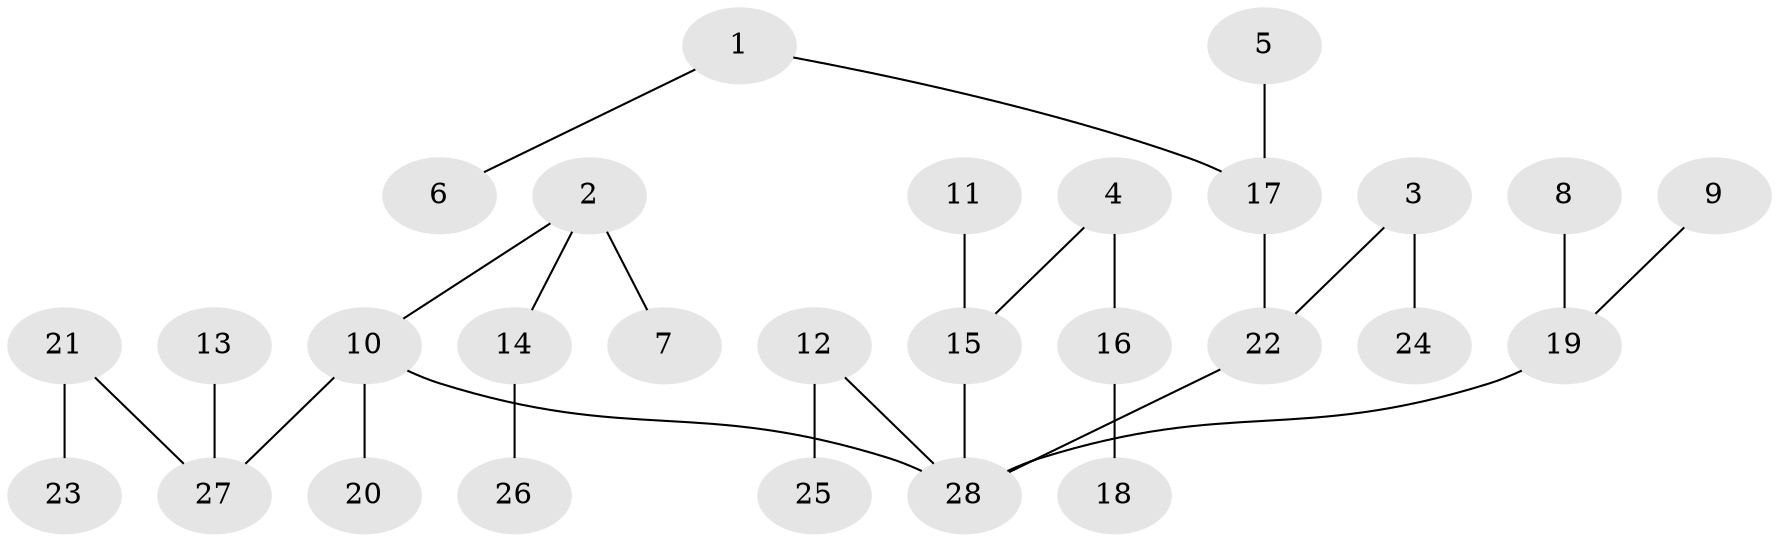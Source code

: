 // original degree distribution, {6: 0.03636363636363636, 4: 0.05454545454545454, 5: 0.03636363636363636, 2: 0.2545454545454545, 3: 0.10909090909090909, 1: 0.509090909090909}
// Generated by graph-tools (version 1.1) at 2025/02/03/09/25 03:02:17]
// undirected, 28 vertices, 27 edges
graph export_dot {
graph [start="1"]
  node [color=gray90,style=filled];
  1;
  2;
  3;
  4;
  5;
  6;
  7;
  8;
  9;
  10;
  11;
  12;
  13;
  14;
  15;
  16;
  17;
  18;
  19;
  20;
  21;
  22;
  23;
  24;
  25;
  26;
  27;
  28;
  1 -- 6 [weight=1.0];
  1 -- 17 [weight=1.0];
  2 -- 7 [weight=1.0];
  2 -- 10 [weight=1.0];
  2 -- 14 [weight=1.0];
  3 -- 22 [weight=1.0];
  3 -- 24 [weight=1.0];
  4 -- 15 [weight=1.0];
  4 -- 16 [weight=1.0];
  5 -- 17 [weight=1.0];
  8 -- 19 [weight=1.0];
  9 -- 19 [weight=1.0];
  10 -- 20 [weight=1.0];
  10 -- 27 [weight=1.0];
  10 -- 28 [weight=1.0];
  11 -- 15 [weight=1.0];
  12 -- 25 [weight=1.0];
  12 -- 28 [weight=1.0];
  13 -- 27 [weight=1.0];
  14 -- 26 [weight=1.0];
  15 -- 28 [weight=1.0];
  16 -- 18 [weight=1.0];
  17 -- 22 [weight=1.0];
  19 -- 28 [weight=1.0];
  21 -- 23 [weight=1.0];
  21 -- 27 [weight=1.0];
  22 -- 28 [weight=1.0];
}
